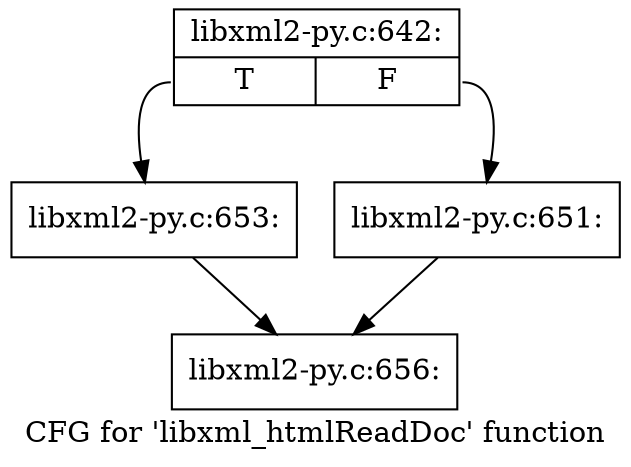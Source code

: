 digraph "CFG for 'libxml_htmlReadDoc' function" {
	label="CFG for 'libxml_htmlReadDoc' function";

	Node0x3c3ab50 [shape=record,label="{libxml2-py.c:642:|{<s0>T|<s1>F}}"];
	Node0x3c3ab50:s0 -> Node0x3c3e590;
	Node0x3c3ab50:s1 -> Node0x3c3e540;
	Node0x3c3e540 [shape=record,label="{libxml2-py.c:651:}"];
	Node0x3c3e540 -> Node0x3c3c4e0;
	Node0x3c3e590 [shape=record,label="{libxml2-py.c:653:}"];
	Node0x3c3e590 -> Node0x3c3c4e0;
	Node0x3c3c4e0 [shape=record,label="{libxml2-py.c:656:}"];
}
